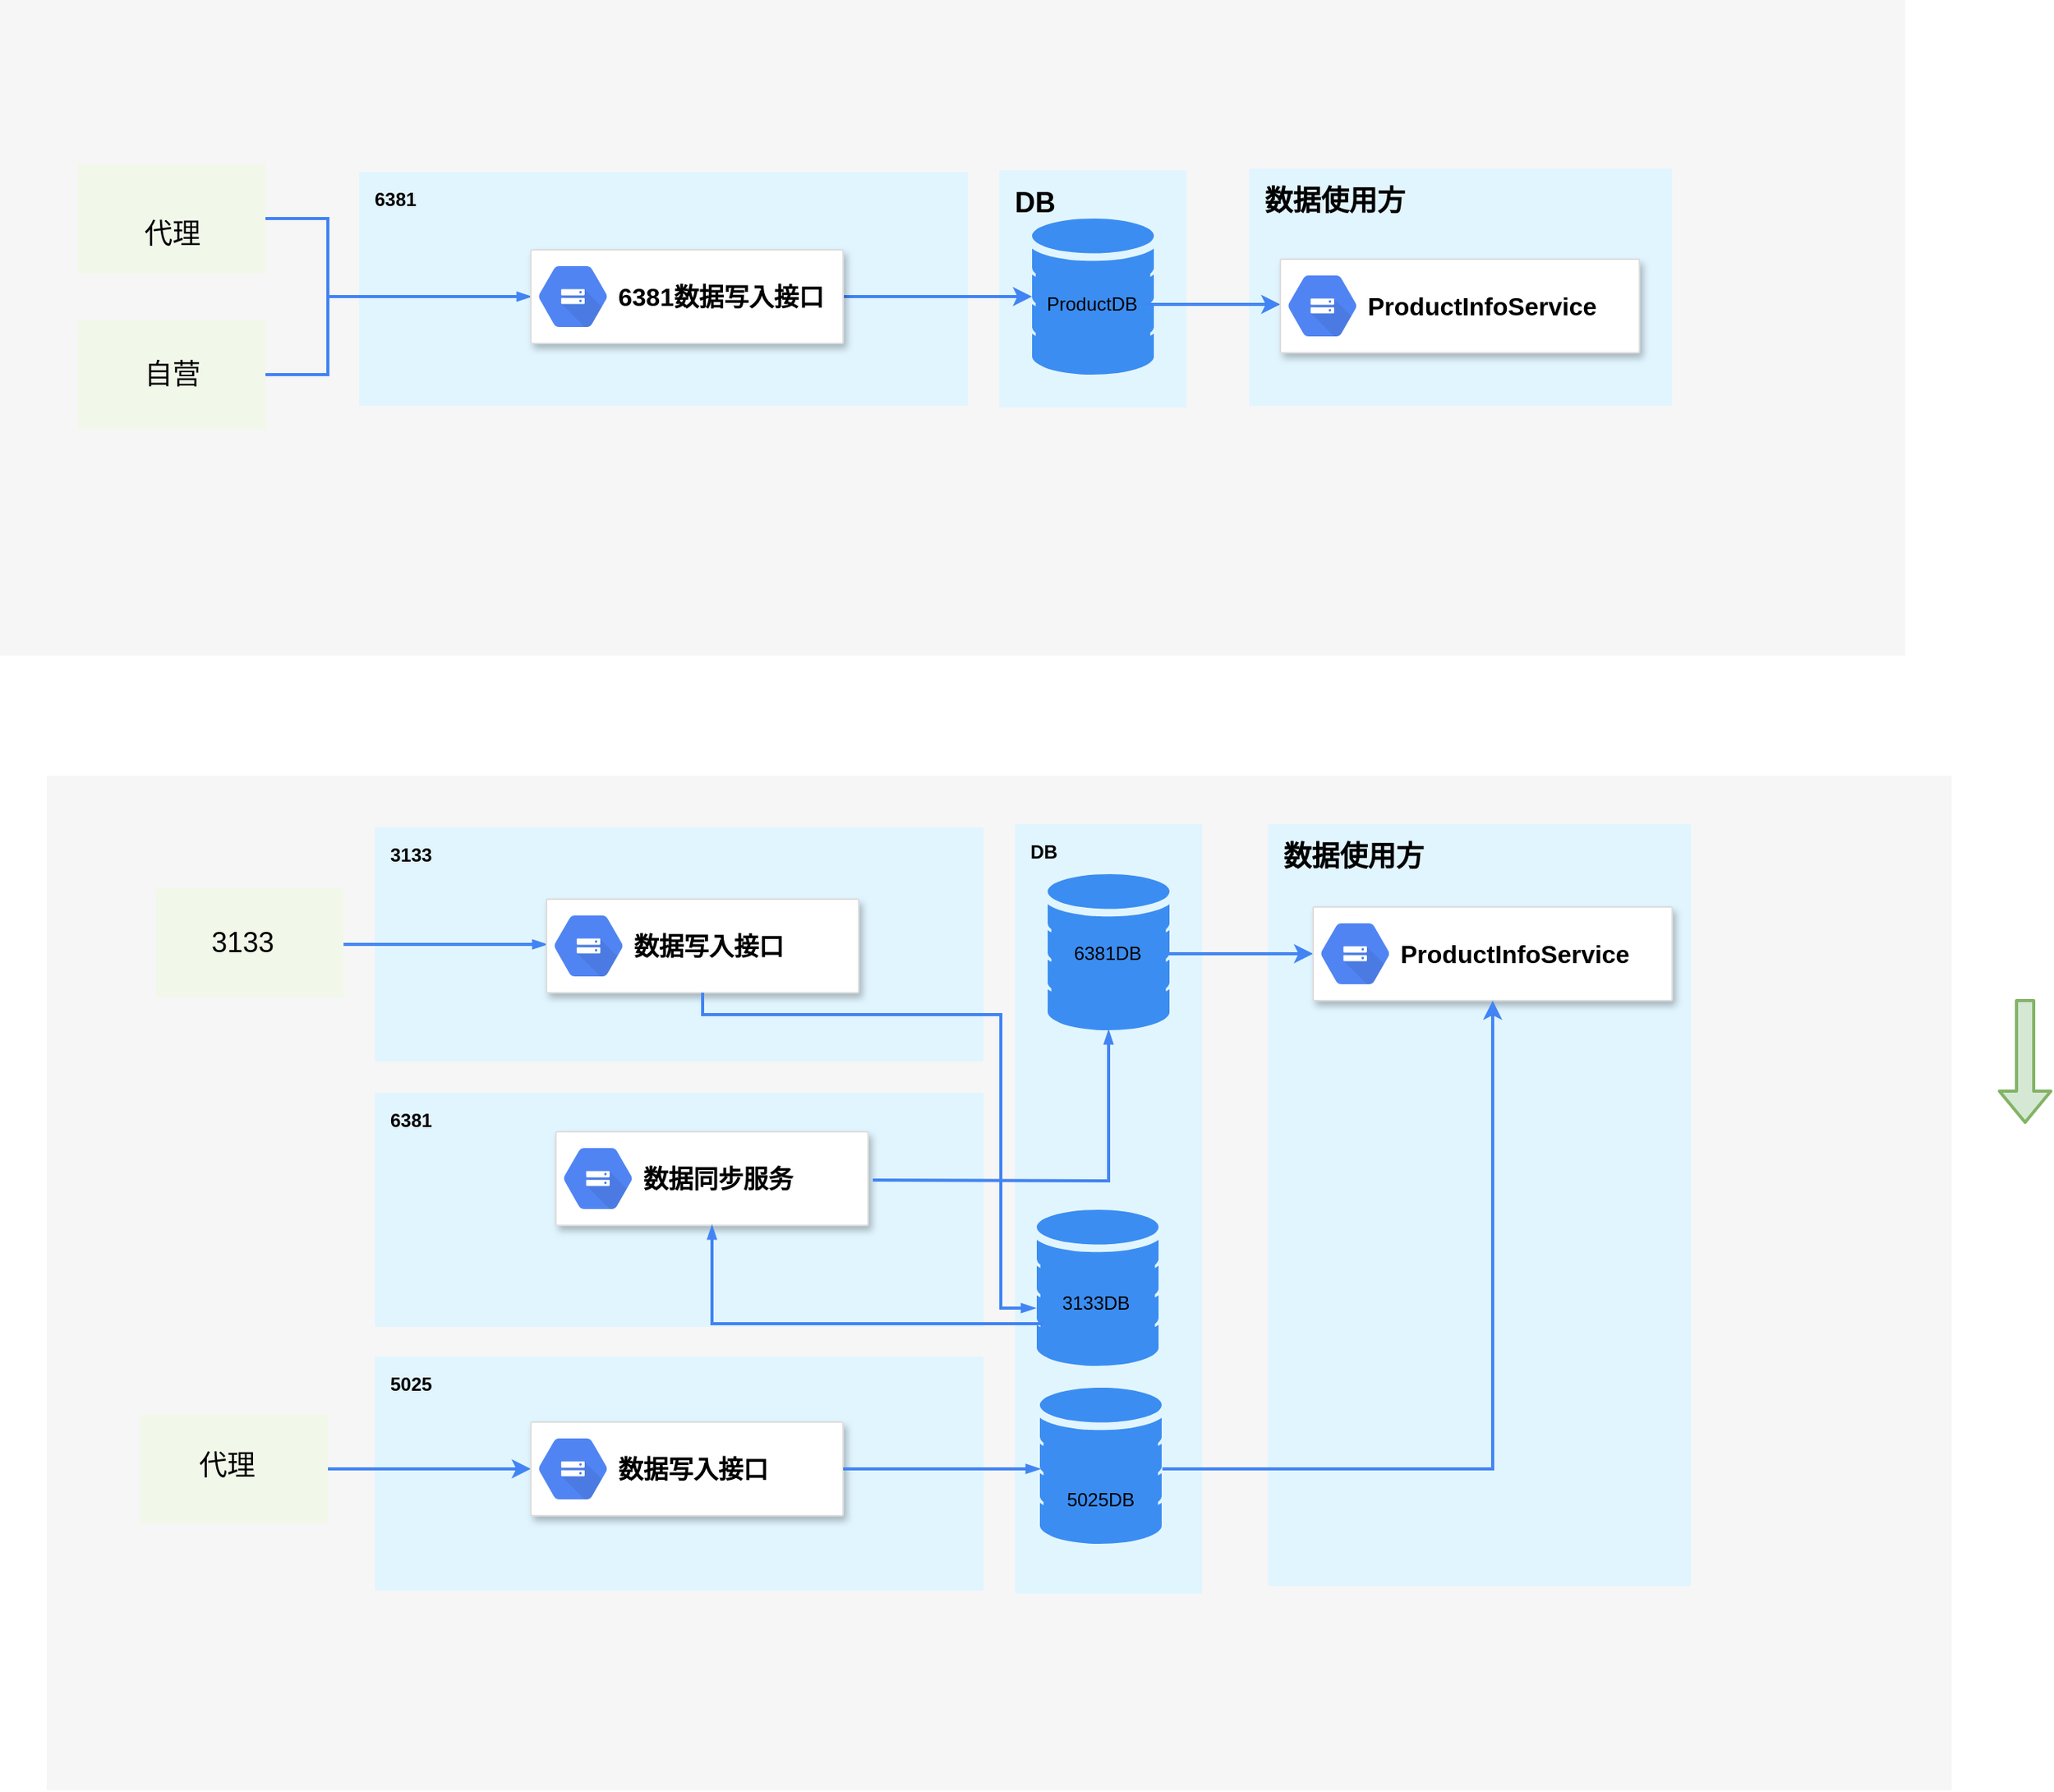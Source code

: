 <mxfile version="10.8.0" type="github"><diagram id="f106602c-feb2-e66a-4537-3a34d633f6aa" name="Page-1"><mxGraphModel dx="914" dy="535" grid="0" gridSize="10" guides="1" tooltips="1" connect="1" arrows="1" fold="1" page="0" pageScale="1" pageWidth="1169" pageHeight="827" background="#ffffff" math="0" shadow="0"><root><mxCell id="0"/><mxCell id="1" parent="0"/><mxCell id="zy7On1KtyI2wUdXoTqmG-16" value="" style="fillColor=#F6F6F6;strokeColor=none;shadow=0;gradientColor=none;fontSize=14;align=left;spacing=10;fontColor=#717171;9E9E9E;verticalAlign=top;spacingTop=-4;fontStyle=0;spacingLeft=40;html=1;" vertex="1" parent="1"><mxGeometry x="160" y="677" width="1220" height="650" as="geometry"/></mxCell><mxCell id="zy7On1KtyI2wUdXoTqmG-58" value="&lt;font color=&quot;#000000&quot;&gt;&lt;b&gt;6381&lt;/b&gt;&lt;/font&gt;" style="points=[[0,0,0],[0.25,0,0],[0.5,0,0],[0.75,0,0],[1,0,0],[1,0.25,0],[1,0.5,0],[1,0.75,0],[1,1,0],[0.75,1,0],[0.5,1,0],[0.25,1,0],[0,1,0],[0,0.75,0],[0,0.5,0],[0,0.25,0]];rounded=1;absoluteArcSize=1;arcSize=2;html=1;strokeColor=none;gradientColor=none;shadow=0;dashed=0;fontSize=12;fontColor=#9E9E9E;align=left;verticalAlign=top;spacing=10;spacingTop=-4;fillColor=#E1F5FE;" vertex="1" parent="1"><mxGeometry x="370" y="880" width="390" height="150" as="geometry"/></mxCell><mxCell id="zy7On1KtyI2wUdXoTqmG-49" value="&lt;font color=&quot;#000000&quot; size=&quot;1&quot;&gt;&lt;b style=&quot;font-size: 18px&quot;&gt;数据使用方&lt;/b&gt;&lt;/font&gt;" style="points=[[0,0,0],[0.25,0,0],[0.5,0,0],[0.75,0,0],[1,0,0],[1,0.25,0],[1,0.5,0],[1,0.75,0],[1,1,0],[0.75,1,0],[0.5,1,0],[0.25,1,0],[0,1,0],[0,0.75,0],[0,0.5,0],[0,0.25,0]];rounded=1;absoluteArcSize=1;arcSize=2;html=1;strokeColor=none;gradientColor=none;shadow=0;dashed=0;fontSize=12;fontColor=#9E9E9E;align=left;verticalAlign=top;spacing=10;spacingTop=-4;fillColor=#E1F5FE;" vertex="1" parent="1"><mxGeometry x="942" y="708" width="271" height="488" as="geometry"/></mxCell><mxCell id="zy7On1KtyI2wUdXoTqmG-44" value="&lt;font color=&quot;#000000&quot;&gt;&lt;b&gt;5025&lt;/b&gt;&lt;/font&gt;" style="points=[[0,0,0],[0.25,0,0],[0.5,0,0],[0.75,0,0],[1,0,0],[1,0.25,0],[1,0.5,0],[1,0.75,0],[1,1,0],[0.75,1,0],[0.5,1,0],[0.25,1,0],[0,1,0],[0,0.75,0],[0,0.5,0],[0,0.25,0]];rounded=1;absoluteArcSize=1;arcSize=2;html=1;strokeColor=none;gradientColor=none;shadow=0;dashed=0;fontSize=12;fontColor=#9E9E9E;align=left;verticalAlign=top;spacing=10;spacingTop=-4;fillColor=#E1F5FE;" vertex="1" parent="1"><mxGeometry x="370" y="1049" width="390" height="150" as="geometry"/></mxCell><mxCell id="14" value="" style="fillColor=#F6F6F6;strokeColor=none;shadow=0;gradientColor=none;fontSize=14;align=left;spacing=10;fontColor=#717171;9E9E9E;verticalAlign=top;spacingTop=-4;fontStyle=0;spacingLeft=40;html=1;" parent="1" vertex="1"><mxGeometry x="130" y="180" width="1220" height="420" as="geometry"/></mxCell><mxCell id="35mGlKV_Wcd7gySwtBXE-83" value="&lt;font color=&quot;#000000&quot; size=&quot;1&quot;&gt;&lt;b style=&quot;font-size: 18px&quot;&gt;数据使用方&lt;/b&gt;&lt;/font&gt;" style="points=[[0,0,0],[0.25,0,0],[0.5,0,0],[0.75,0,0],[1,0,0],[1,0.25,0],[1,0.5,0],[1,0.75,0],[1,1,0],[0.75,1,0],[0.5,1,0],[0.25,1,0],[0,1,0],[0,0.75,0],[0,0.5,0],[0,0.25,0]];rounded=1;absoluteArcSize=1;arcSize=2;html=1;strokeColor=none;gradientColor=none;shadow=0;dashed=0;fontSize=12;fontColor=#9E9E9E;align=left;verticalAlign=top;spacing=10;spacingTop=-4;fillColor=#E1F5FE;" parent="1" vertex="1"><mxGeometry x="930" y="288" width="271" height="152" as="geometry"/></mxCell><mxCell id="35mGlKV_Wcd7gySwtBXE-81" value="&lt;font color=&quot;#000000&quot;&gt;&lt;b&gt;6381&lt;/b&gt;&lt;/font&gt;" style="points=[[0,0,0],[0.25,0,0],[0.5,0,0],[0.75,0,0],[1,0,0],[1,0.25,0],[1,0.5,0],[1,0.75,0],[1,1,0],[0.75,1,0],[0.5,1,0],[0.25,1,0],[0,1,0],[0,0.75,0],[0,0.5,0],[0,0.25,0]];rounded=1;absoluteArcSize=1;arcSize=2;html=1;strokeColor=none;gradientColor=none;shadow=0;dashed=0;fontSize=12;fontColor=#9E9E9E;align=left;verticalAlign=top;spacing=10;spacingTop=-4;fillColor=#E1F5FE;" parent="1" vertex="1"><mxGeometry x="360" y="290" width="390" height="150" as="geometry"/></mxCell><mxCell id="35mGlKV_Wcd7gySwtBXE-75" value="&lt;b&gt;&lt;font style=&quot;font-size: 18px&quot; color=&quot;#000000&quot;&gt;DB&lt;/font&gt;&lt;/b&gt;" style="points=[[0,0,0],[0.25,0,0],[0.5,0,0],[0.75,0,0],[1,0,0],[1,0.25,0],[1,0.5,0],[1,0.75,0],[1,1,0],[0.75,1,0],[0.5,1,0],[0.25,1,0],[0,1,0],[0,0.75,0],[0,0.5,0],[0,0.25,0]];rounded=1;absoluteArcSize=1;arcSize=2;html=1;strokeColor=none;gradientColor=none;shadow=0;dashed=0;fontSize=12;fontColor=#9E9E9E;align=left;verticalAlign=top;spacing=10;spacingTop=-4;fillColor=#E1F5FE;" parent="1" vertex="1"><mxGeometry x="770" y="289" width="120" height="152" as="geometry"/></mxCell><mxCell id="35mGlKV_Wcd7gySwtBXE-70" value="" style="points=[[0,0,0],[0.25,0,0],[0.5,0,0],[0.75,0,0],[1,0,0],[1,0.25,0],[1,0.5,0],[1,0.75,0],[1,1,0],[0.75,1,0],[0.5,1,0],[0.25,1,0],[0,1,0],[0,0.75,0],[0,0.5,0],[0,0.25,0]];rounded=1;absoluteArcSize=1;arcSize=2;html=1;strokeColor=none;gradientColor=none;shadow=0;dashed=0;fontSize=12;fontColor=#9E9E9E;align=left;verticalAlign=top;spacing=10;spacingTop=-4;fillColor=#F1F8E9;" parent="1" vertex="1"><mxGeometry x="180" y="285" width="120" height="70" as="geometry"/></mxCell><mxCell id="35mGlKV_Wcd7gySwtBXE-71" value="" style="points=[[0,0,0],[0.25,0,0],[0.5,0,0],[0.75,0,0],[1,0,0],[1,0.25,0],[1,0.5,0],[1,0.75,0],[1,1,0],[0.75,1,0],[0.5,1,0],[0.25,1,0],[0,1,0],[0,0.75,0],[0,0.5,0],[0,0.25,0]];rounded=1;absoluteArcSize=1;arcSize=2;html=1;strokeColor=none;gradientColor=none;shadow=0;dashed=0;fontSize=12;fontColor=#9E9E9E;align=left;verticalAlign=top;spacing=10;spacingTop=-4;fillColor=#F1F8E9;" parent="1" vertex="1"><mxGeometry x="180" y="385" width="120" height="70" as="geometry"/></mxCell><mxCell id="35mGlKV_Wcd7gySwtBXE-77" style="edgeStyle=orthogonalEdgeStyle;rounded=0;orthogonalLoop=1;jettySize=auto;html=1;strokeWidth=2;strokeColor=#4284F3;exitX=1;exitY=0.5;exitDx=0;exitDy=0;" parent="1" source="35mGlKV_Wcd7gySwtBXE-88" target="35mGlKV_Wcd7gySwtBXE-76" edge="1"><mxGeometry relative="1" as="geometry"><mxPoint x="610" y="370" as="sourcePoint"/></mxGeometry></mxCell><mxCell id="35mGlKV_Wcd7gySwtBXE-76" value="" style="html=1;aspect=fixed;strokeColor=none;shadow=0;align=center;verticalAlign=top;fillColor=#3B8DF1;shape=mxgraph.gcp2.database_2" parent="1" vertex="1"><mxGeometry x="791" y="320" width="78" height="100" as="geometry"/></mxCell><mxCell id="35mGlKV_Wcd7gySwtBXE-85" style="edgeStyle=orthogonalEdgeStyle;rounded=0;orthogonalLoop=1;jettySize=auto;html=1;entryX=0;entryY=0.5;entryDx=0;entryDy=0;strokeColor=#4284F3;strokeWidth=2;" parent="1" source="35mGlKV_Wcd7gySwtBXE-78" edge="1"><mxGeometry relative="1" as="geometry"><mxPoint x="950" y="375" as="targetPoint"/></mxGeometry></mxCell><mxCell id="35mGlKV_Wcd7gySwtBXE-78" value="ProductDB" style="text;html=1;resizable=0;autosize=1;align=center;verticalAlign=middle;points=[];fillColor=none;strokeColor=none;rounded=0;" parent="1" vertex="1"><mxGeometry x="794" y="365" width="70" height="20" as="geometry"/></mxCell><mxCell id="35mGlKV_Wcd7gySwtBXE-80" value="" style="strokeWidth=2;html=1;shape=mxgraph.flowchart.annotation_2;align=left;pointerEvents=1;rotation=180;fillColor=#4284F3;strokeColor=#4284F3;" parent="1" vertex="1"><mxGeometry x="300" y="320" width="80" height="100" as="geometry"/></mxCell><mxCell id="35mGlKV_Wcd7gySwtBXE-82" value="" style="edgeStyle=orthogonalEdgeStyle;fontSize=12;html=1;endArrow=blockThin;endFill=1;rounded=0;strokeWidth=2;endSize=4;startSize=4;dashed=0;strokeColor=#4284F3;entryX=0;entryY=0.5;entryDx=0;entryDy=0;" parent="1" edge="1"><mxGeometry width="100" relative="1" as="geometry"><mxPoint x="340" y="370" as="sourcePoint"/><mxPoint x="470" y="370" as="targetPoint"/></mxGeometry></mxCell><mxCell id="35mGlKV_Wcd7gySwtBXE-86" value="代理" style="text;html=1;resizable=0;autosize=1;align=center;verticalAlign=middle;points=[];fillColor=none;strokeColor=none;rounded=0;fontSize=18;" parent="1" vertex="1"><mxGeometry x="220" y="320" width="40" height="20" as="geometry"/></mxCell><mxCell id="35mGlKV_Wcd7gySwtBXE-87" value="自营" style="text;html=1;resizable=0;autosize=1;align=center;verticalAlign=middle;points=[];fillColor=none;strokeColor=none;rounded=0;fontSize=18;" parent="1" vertex="1"><mxGeometry x="220" y="410" width="40" height="20" as="geometry"/></mxCell><mxCell id="35mGlKV_Wcd7gySwtBXE-88" value="" style="strokeColor=#dddddd;fillColor=#ffffff;shadow=1;strokeWidth=1;rounded=1;absoluteArcSize=1;arcSize=2;fontSize=17;fontColor=#000000;align=right;html=1;" parent="1" vertex="1"><mxGeometry x="470" y="340" width="200" height="60" as="geometry"/></mxCell><mxCell id="35mGlKV_Wcd7gySwtBXE-89" value="&lt;b&gt;&lt;font color=&quot;#000000&quot; style=&quot;font-size: 16px&quot;&gt;6381数据写入接口&lt;/font&gt;&lt;/b&gt;" style="dashed=0;html=1;fillColor=#5184F3;strokeColor=none;shape=mxgraph.gcp2.cloud_storage;part=1;labelPosition=right;verticalLabelPosition=middle;align=left;verticalAlign=middle;spacingLeft=5;fontColor=#999999;fontSize=12;" parent="35mGlKV_Wcd7gySwtBXE-88" vertex="1"><mxGeometry y="0.5" width="44" height="39" relative="1" as="geometry"><mxPoint x="5" y="-19.5" as="offset"/></mxGeometry></mxCell><mxCell id="35mGlKV_Wcd7gySwtBXE-91" value="" style="strokeColor=#dddddd;fillColor=#ffffff;shadow=1;strokeWidth=1;rounded=1;absoluteArcSize=1;arcSize=2;fontSize=17;fontColor=#000000;align=right;html=1;" parent="1" vertex="1"><mxGeometry x="950" y="346" width="230" height="60" as="geometry"/></mxCell><mxCell id="35mGlKV_Wcd7gySwtBXE-92" value="&lt;b&gt;&lt;font color=&quot;#000000&quot; style=&quot;font-size: 16px&quot;&gt;ProductInfoService&lt;/font&gt;&lt;/b&gt;" style="dashed=0;html=1;fillColor=#5184F3;strokeColor=none;shape=mxgraph.gcp2.cloud_storage;part=1;labelPosition=right;verticalLabelPosition=middle;align=left;verticalAlign=middle;spacingLeft=5;fontColor=#999999;fontSize=12;" parent="35mGlKV_Wcd7gySwtBXE-91" vertex="1"><mxGeometry y="0.5" width="44" height="39" relative="1" as="geometry"><mxPoint x="5" y="-19.5" as="offset"/></mxGeometry></mxCell><mxCell id="zy7On1KtyI2wUdXoTqmG-18" value="&lt;font color=&quot;#000000&quot;&gt;&lt;b&gt;3133&lt;/b&gt;&lt;/font&gt;" style="points=[[0,0,0],[0.25,0,0],[0.5,0,0],[0.75,0,0],[1,0,0],[1,0.25,0],[1,0.5,0],[1,0.75,0],[1,1,0],[0.75,1,0],[0.5,1,0],[0.25,1,0],[0,1,0],[0,0.75,0],[0,0.5,0],[0,0.25,0]];rounded=1;absoluteArcSize=1;arcSize=2;html=1;strokeColor=none;gradientColor=none;shadow=0;dashed=0;fontSize=12;fontColor=#9E9E9E;align=left;verticalAlign=top;spacing=10;spacingTop=-4;fillColor=#E1F5FE;" vertex="1" parent="1"><mxGeometry x="370" y="710" width="390" height="150" as="geometry"/></mxCell><mxCell id="zy7On1KtyI2wUdXoTqmG-19" value="&lt;b&gt;&lt;font color=&quot;#000000&quot;&gt;DB&lt;/font&gt;&lt;/b&gt;" style="points=[[0,0,0],[0.25,0,0],[0.5,0,0],[0.75,0,0],[1,0,0],[1,0.25,0],[1,0.5,0],[1,0.75,0],[1,1,0],[0.75,1,0],[0.5,1,0],[0.25,1,0],[0,1,0],[0,0.75,0],[0,0.5,0],[0,0.25,0]];rounded=1;absoluteArcSize=1;arcSize=2;html=1;strokeColor=none;gradientColor=none;shadow=0;dashed=0;fontSize=12;fontColor=#9E9E9E;align=left;verticalAlign=top;spacing=10;spacingTop=-4;fillColor=#E1F5FE;" vertex="1" parent="1"><mxGeometry x="780" y="708" width="120" height="493" as="geometry"/></mxCell><mxCell id="zy7On1KtyI2wUdXoTqmG-45" style="edgeStyle=orthogonalEdgeStyle;rounded=0;orthogonalLoop=1;jettySize=auto;html=1;strokeColor=none;strokeWidth=2;entryX=0;entryY=0.5;entryDx=0;entryDy=0;" edge="1" parent="1" source="zy7On1KtyI2wUdXoTqmG-21" target="zy7On1KtyI2wUdXoTqmG-46"><mxGeometry relative="1" as="geometry"/></mxCell><mxCell id="zy7On1KtyI2wUdXoTqmG-56" style="edgeStyle=orthogonalEdgeStyle;rounded=0;orthogonalLoop=1;jettySize=auto;html=1;entryX=0;entryY=0.5;entryDx=0;entryDy=0;strokeColor=#4284F3;strokeWidth=2;" edge="1" parent="1" source="zy7On1KtyI2wUdXoTqmG-21" target="zy7On1KtyI2wUdXoTqmG-46"><mxGeometry relative="1" as="geometry"/></mxCell><mxCell id="zy7On1KtyI2wUdXoTqmG-21" value="" style="text;html=1;strokeColor=none;fillColor=#F1F8E9;align=left;verticalAlign=middle;whiteSpace=wrap;rounded=0;shadow=0;dashed=0;fontFamily=Helvetica;fontSize=12;fontColor=#9E9E9E;" vertex="1" parent="1"><mxGeometry x="220" y="1086" width="120" height="70" as="geometry"/></mxCell><mxCell id="zy7On1KtyI2wUdXoTqmG-22" value="" style="points=[[0,0,0],[0.25,0,0],[0.5,0,0],[0.75,0,0],[1,0,0],[1,0.25,0],[1,0.5,0],[1,0.75,0],[1,1,0],[0.75,1,0],[0.5,1,0],[0.25,1,0],[0,1,0],[0,0.75,0],[0,0.5,0],[0,0.25,0]];rounded=1;absoluteArcSize=1;arcSize=2;html=1;strokeColor=none;gradientColor=none;shadow=0;dashed=0;fontSize=12;fontColor=#9E9E9E;align=left;verticalAlign=top;spacing=10;spacingTop=-4;fillColor=#F1F8E9;" vertex="1" parent="1"><mxGeometry x="230" y="749" width="120" height="70" as="geometry"/></mxCell><mxCell id="zy7On1KtyI2wUdXoTqmG-28" style="edgeStyle=orthogonalEdgeStyle;rounded=0;orthogonalLoop=1;jettySize=auto;html=1;strokeWidth=2;strokeColor=#4284F3;exitX=1.057;exitY=0.5;exitDx=0;exitDy=0;exitPerimeter=0;entryX=0;entryY=0.5;entryDx=0;entryDy=0;" edge="1" parent="1" source="zy7On1KtyI2wUdXoTqmG-42" target="zy7On1KtyI2wUdXoTqmG-50"><mxGeometry relative="1" as="geometry"><mxPoint x="987" y="875" as="targetPoint"/></mxGeometry></mxCell><mxCell id="zy7On1KtyI2wUdXoTqmG-26" value="" style="html=1;aspect=fixed;strokeColor=none;shadow=0;align=center;verticalAlign=top;fillColor=#3B8DF1;shape=mxgraph.gcp2.database_2" vertex="1" parent="1"><mxGeometry x="796" y="1069" width="78" height="100" as="geometry"/></mxCell><mxCell id="zy7On1KtyI2wUdXoTqmG-27" value="ProductDB" style="text;html=1;resizable=0;autosize=1;align=center;verticalAlign=middle;points=[];fillColor=none;strokeColor=none;rounded=0;" vertex="1" parent="1"><mxGeometry x="804" y="778" width="70" height="20" as="geometry"/></mxCell><mxCell id="zy7On1KtyI2wUdXoTqmG-32" value="" style="edgeStyle=orthogonalEdgeStyle;fontSize=12;html=1;endArrow=blockThin;endFill=1;rounded=0;strokeWidth=2;endSize=4;startSize=4;dashed=0;strokeColor=#4284F3;entryX=0;entryY=0.5;entryDx=0;entryDy=0;" edge="1" parent="1"><mxGeometry width="100" relative="1" as="geometry"><mxPoint x="350" y="785" as="sourcePoint"/><mxPoint x="480" y="785" as="targetPoint"/></mxGeometry></mxCell><mxCell id="zy7On1KtyI2wUdXoTqmG-33" value="" style="strokeColor=#dddddd;fillColor=#ffffff;shadow=1;strokeWidth=1;rounded=1;absoluteArcSize=1;arcSize=2;fontSize=17;fontColor=#000000;align=right;html=1;" vertex="1" parent="1"><mxGeometry x="480" y="756" width="200" height="60" as="geometry"/></mxCell><mxCell id="zy7On1KtyI2wUdXoTqmG-34" value="&lt;b&gt;&lt;font color=&quot;#000000&quot; style=&quot;font-size: 16px&quot;&gt;数据写入接口&lt;/font&gt;&lt;/b&gt;" style="dashed=0;html=1;fillColor=#5184F3;strokeColor=none;shape=mxgraph.gcp2.cloud_storage;part=1;labelPosition=right;verticalLabelPosition=middle;align=left;verticalAlign=middle;spacingLeft=5;fontColor=#999999;fontSize=12;" vertex="1" parent="zy7On1KtyI2wUdXoTqmG-33"><mxGeometry y="0.5" width="44" height="39" relative="1" as="geometry"><mxPoint x="5" y="-19.5" as="offset"/></mxGeometry></mxCell><mxCell id="zy7On1KtyI2wUdXoTqmG-37" value="" style="shape=flexArrow;endArrow=classic;html=1;strokeColor=#82b366;strokeWidth=2;fillColor=#d5e8d4;" edge="1" parent="1"><mxGeometry width="50" height="50" relative="1" as="geometry"><mxPoint x="1427" y="820" as="sourcePoint"/><mxPoint x="1427" y="900" as="targetPoint"/></mxGeometry></mxCell><mxCell id="zy7On1KtyI2wUdXoTqmG-39" value="代理" style="text;html=1;resizable=0;autosize=1;align=center;verticalAlign=middle;points=[];fillColor=none;strokeColor=none;rounded=0;fontSize=18;" vertex="1" parent="1"><mxGeometry x="255" y="1109" width="40" height="20" as="geometry"/></mxCell><mxCell id="zy7On1KtyI2wUdXoTqmG-40" value="3133" style="text;html=1;resizable=0;autosize=1;align=center;verticalAlign=middle;points=[];fillColor=none;strokeColor=none;rounded=0;fontSize=18;" vertex="1" parent="1"><mxGeometry x="260" y="771" width="50" height="26" as="geometry"/></mxCell><mxCell id="zy7On1KtyI2wUdXoTqmG-41" value="" style="html=1;aspect=fixed;strokeColor=none;shadow=0;align=center;verticalAlign=top;fillColor=#3B8DF1;shape=mxgraph.gcp2.database_2" vertex="1" parent="1"><mxGeometry x="801" y="740" width="78" height="100" as="geometry"/></mxCell><mxCell id="zy7On1KtyI2wUdXoTqmG-42" value="6381DB" style="text;html=1;resizable=0;autosize=1;align=center;verticalAlign=middle;points=[];fillColor=none;strokeColor=none;rounded=0;" vertex="1" parent="1"><mxGeometry x="812" y="782" width="53" height="18" as="geometry"/></mxCell><mxCell id="zy7On1KtyI2wUdXoTqmG-43" value="3133DB" style="text;html=1;strokeColor=none;fillColor=none;align=center;verticalAlign=middle;whiteSpace=wrap;rounded=0;" vertex="1" parent="1"><mxGeometry x="819" y="955" width="40" height="20" as="geometry"/></mxCell><mxCell id="zy7On1KtyI2wUdXoTqmG-68" value="" style="edgeStyle=orthogonalEdgeStyle;rounded=0;orthogonalLoop=1;jettySize=auto;html=1;strokeColor=#4284F3;strokeWidth=2;" edge="1" parent="1" source="zy7On1KtyI2wUdXoTqmG-47"><mxGeometry relative="1" as="geometry"><mxPoint x="616" y="1110.5" as="targetPoint"/></mxGeometry></mxCell><mxCell id="zy7On1KtyI2wUdXoTqmG-46" value="" style="strokeColor=#dddddd;fillColor=#ffffff;shadow=1;strokeWidth=1;rounded=1;absoluteArcSize=1;arcSize=2;fontSize=17;fontColor=#000000;align=right;html=1;" vertex="1" parent="1"><mxGeometry x="470" y="1091" width="200" height="60" as="geometry"/></mxCell><mxCell id="zy7On1KtyI2wUdXoTqmG-47" value="&lt;b&gt;&lt;font color=&quot;#000000&quot; style=&quot;font-size: 16px&quot;&gt;数据写入接口&lt;/font&gt;&lt;/b&gt;" style="dashed=0;html=1;fillColor=#5184F3;strokeColor=none;shape=mxgraph.gcp2.cloud_storage;part=1;labelPosition=right;verticalLabelPosition=middle;align=left;verticalAlign=middle;spacingLeft=5;fontColor=#999999;fontSize=12;" vertex="1" parent="zy7On1KtyI2wUdXoTqmG-46"><mxGeometry y="0.5" width="44" height="39" relative="1" as="geometry"><mxPoint x="5" y="-19.5" as="offset"/></mxGeometry></mxCell><mxCell id="zy7On1KtyI2wUdXoTqmG-50" value="" style="strokeColor=#dddddd;fillColor=#ffffff;shadow=1;strokeWidth=1;rounded=1;absoluteArcSize=1;arcSize=2;fontSize=17;fontColor=#000000;align=right;html=1;" vertex="1" parent="1"><mxGeometry x="971" y="761" width="230" height="60" as="geometry"/></mxCell><mxCell id="zy7On1KtyI2wUdXoTqmG-51" value="&lt;b&gt;&lt;font color=&quot;#000000&quot; style=&quot;font-size: 16px&quot;&gt;ProductInfoService&lt;/font&gt;&lt;/b&gt;" style="dashed=0;html=1;fillColor=#5184F3;strokeColor=none;shape=mxgraph.gcp2.cloud_storage;part=1;labelPosition=right;verticalLabelPosition=middle;align=left;verticalAlign=middle;spacingLeft=5;fontColor=#999999;fontSize=12;" vertex="1" parent="zy7On1KtyI2wUdXoTqmG-50"><mxGeometry y="0.5" width="44" height="39" relative="1" as="geometry"><mxPoint x="5" y="-19.5" as="offset"/></mxGeometry></mxCell><mxCell id="zy7On1KtyI2wUdXoTqmG-52" value="" style="html=1;aspect=fixed;strokeColor=none;shadow=0;align=center;verticalAlign=top;fillColor=#3B8DF1;shape=mxgraph.gcp2.database_2" vertex="1" parent="1"><mxGeometry x="794" y="955" width="78" height="100" as="geometry"/></mxCell><mxCell id="zy7On1KtyI2wUdXoTqmG-53" value="3133DB" style="text;html=1;strokeColor=none;fillColor=none;align=center;verticalAlign=middle;whiteSpace=wrap;rounded=0;" vertex="1" parent="1"><mxGeometry x="812" y="1005" width="40" height="20" as="geometry"/></mxCell><mxCell id="zy7On1KtyI2wUdXoTqmG-54" value="" style="edgeStyle=orthogonalEdgeStyle;fontSize=12;html=1;endArrow=blockThin;endFill=1;rounded=0;strokeWidth=2;endSize=4;startSize=4;dashed=0;strokeColor=#4284F3;" edge="1" parent="1" source="zy7On1KtyI2wUdXoTqmG-46" target="zy7On1KtyI2wUdXoTqmG-26"><mxGeometry width="100" relative="1" as="geometry"><mxPoint x="627" y="1121" as="sourcePoint"/><mxPoint x="727" y="1121" as="targetPoint"/><Array as="points"><mxPoint x="749" y="1121"/><mxPoint x="749" y="1121"/></Array></mxGeometry></mxCell><mxCell id="zy7On1KtyI2wUdXoTqmG-57" style="edgeStyle=orthogonalEdgeStyle;rounded=0;orthogonalLoop=1;jettySize=auto;html=1;strokeColor=#4284F3;strokeWidth=2;exitX=1.006;exitY=0.52;exitDx=0;exitDy=0;exitPerimeter=0;" edge="1" parent="1" source="zy7On1KtyI2wUdXoTqmG-26" target="zy7On1KtyI2wUdXoTqmG-50"><mxGeometry relative="1" as="geometry"><mxPoint x="882" y="1121" as="sourcePoint"/></mxGeometry></mxCell><mxCell id="zy7On1KtyI2wUdXoTqmG-55" value="5025DB" style="text;html=1;strokeColor=none;fillColor=none;align=center;verticalAlign=middle;whiteSpace=wrap;rounded=0;" vertex="1" parent="1"><mxGeometry x="815" y="1131" width="40" height="20" as="geometry"/></mxCell><mxCell id="zy7On1KtyI2wUdXoTqmG-69" value="" style="edgeStyle=orthogonalEdgeStyle;fontSize=12;html=1;endArrow=blockThin;endFill=1;rounded=0;strokeWidth=2;endSize=4;startSize=4;dashed=0;strokeColor=#4284F3;entryX=-0.013;entryY=0.63;entryDx=0;entryDy=0;entryPerimeter=0;exitX=0.5;exitY=1;exitDx=0;exitDy=0;" edge="1" parent="1" source="zy7On1KtyI2wUdXoTqmG-33" target="zy7On1KtyI2wUdXoTqmG-52"><mxGeometry width="100" relative="1" as="geometry"><mxPoint x="576" y="827" as="sourcePoint"/><mxPoint x="676" y="827" as="targetPoint"/><Array as="points"><mxPoint x="580" y="830"/><mxPoint x="771" y="830"/><mxPoint x="771" y="1018"/></Array></mxGeometry></mxCell><mxCell id="zy7On1KtyI2wUdXoTqmG-70" value="" style="strokeColor=#dddddd;fillColor=#ffffff;shadow=1;strokeWidth=1;rounded=1;absoluteArcSize=1;arcSize=2;fontSize=17;fontColor=#000000;align=right;html=1;" vertex="1" parent="1"><mxGeometry x="486" y="905" width="200" height="60" as="geometry"/></mxCell><mxCell id="zy7On1KtyI2wUdXoTqmG-71" value="&lt;b&gt;&lt;font color=&quot;#000000&quot; style=&quot;font-size: 16px&quot;&gt;数据同步服务&lt;/font&gt;&lt;/b&gt;" style="dashed=0;html=1;fillColor=#5184F3;strokeColor=none;shape=mxgraph.gcp2.cloud_storage;part=1;labelPosition=right;verticalLabelPosition=middle;align=left;verticalAlign=middle;spacingLeft=5;fontColor=#999999;fontSize=12;" vertex="1" parent="zy7On1KtyI2wUdXoTqmG-70"><mxGeometry y="0.5" width="44" height="39" relative="1" as="geometry"><mxPoint x="5" y="-19.5" as="offset"/></mxGeometry></mxCell><mxCell id="zy7On1KtyI2wUdXoTqmG-72" value="" style="edgeStyle=orthogonalEdgeStyle;fontSize=12;html=1;endArrow=blockThin;endFill=1;rounded=0;strokeWidth=2;endSize=4;startSize=4;dashed=0;strokeColor=#4284F3;entryX=0.5;entryY=1;entryDx=0;entryDy=0;exitX=0.051;exitY=0.73;exitDx=0;exitDy=0;exitPerimeter=0;" edge="1" parent="1" source="zy7On1KtyI2wUdXoTqmG-52" target="zy7On1KtyI2wUdXoTqmG-70"><mxGeometry width="100" relative="1" as="geometry"><mxPoint x="687" y="979" as="sourcePoint"/><mxPoint x="587" y="979" as="targetPoint"/></mxGeometry></mxCell><mxCell id="zy7On1KtyI2wUdXoTqmG-73" value="" style="edgeStyle=orthogonalEdgeStyle;fontSize=12;html=1;endArrow=blockThin;endFill=1;rounded=0;strokeWidth=2;endSize=4;startSize=4;dashed=0;strokeColor=#4284F3;" edge="1" parent="1" target="zy7On1KtyI2wUdXoTqmG-41"><mxGeometry width="100" relative="1" as="geometry"><mxPoint x="689" y="936" as="sourcePoint"/><mxPoint x="789" y="936" as="targetPoint"/></mxGeometry></mxCell></root></mxGraphModel></diagram></mxfile>